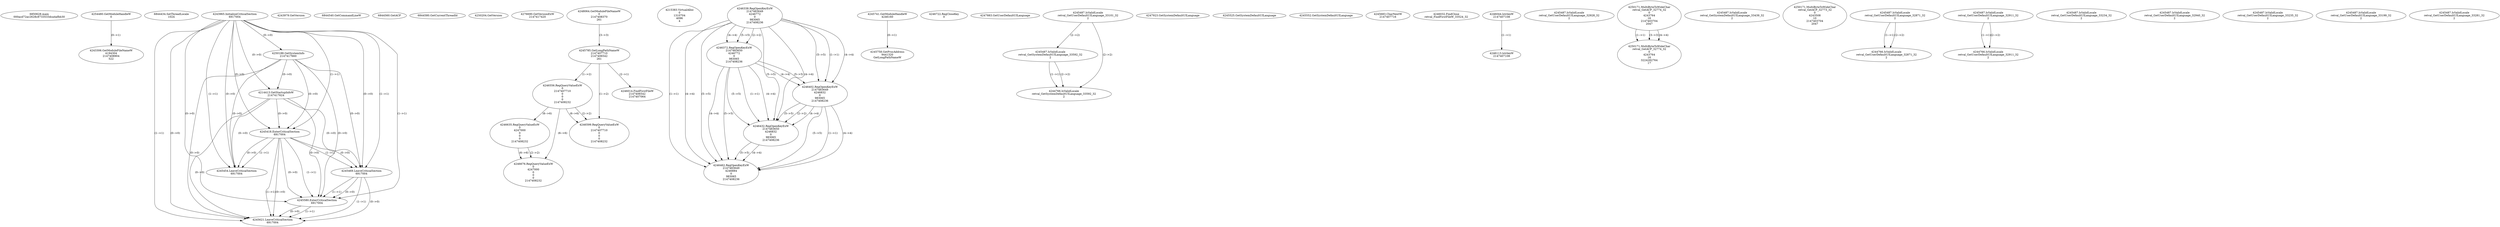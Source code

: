 // Global SCDG with merge call
digraph {
	0 [label="6850628.main
000acd72ac2628c8733533dca4afbb30"]
	1 [label="4254480.GetModuleHandleW
0"]
	2 [label="6844434.SetThreadLocale
1024"]
	3 [label="4243965.InitializeCriticalSection
6917004"]
	4 [label="4243979.GetVersion
"]
	5 [label="4250188.GetSystemInfo
2147417660"]
	3 -> 5 [label="(0-->0)"]
	6 [label="6844540.GetCommandLineW
"]
	7 [label="4214413.GetStartupInfoW
2147417624"]
	3 -> 7 [label="(0-->0)"]
	5 -> 7 [label="(0-->0)"]
	8 [label="6844560.GetACP
"]
	9 [label="6844580.GetCurrentThreadId
"]
	10 [label="4250204.GetVersion
"]
	11 [label="4276690.GetVersionExW
2147417420"]
	12 [label="4243306.GetModuleFileNameW
4194304
2147408904
522"]
	1 -> 12 [label="(0-->1)"]
	13 [label="4248064.GetModuleFileNameW
0
2147408370
261"]
	14 [label="4215383.VirtualAlloc
0
1310704
4096
4"]
	15 [label="4246338.RegOpenKeyExW
2147483649
4246772
0
983065
2147408236"]
	16 [label="4245741.GetModuleHandleW
4246160"]
	17 [label="4245758.GetProcAddress
9441320
GetLongPathNameW"]
	16 -> 17 [label="(0-->1)"]
	18 [label="4245785.GetLongPathNameW
2147407710
2147406542
261"]
	13 -> 18 [label="(3-->3)"]
	19 [label="4246556.RegQueryValueExW
0
2147407710
0
0
0
2147408232"]
	18 -> 19 [label="(1-->2)"]
	20 [label="4246599.RegQueryValueExW
0
2147407710
0
0
0
2147408232"]
	18 -> 20 [label="(1-->2)"]
	19 -> 20 [label="(2-->2)"]
	19 -> 20 [label="(6-->6)"]
	21 [label="4246722.RegCloseKey
0"]
	22 [label="4247883.GetUserDefaultUILanguage
"]
	23 [label="4245418.EnterCriticalSection
6917004"]
	3 -> 23 [label="(1-->1)"]
	3 -> 23 [label="(0-->0)"]
	5 -> 23 [label="(0-->0)"]
	7 -> 23 [label="(0-->0)"]
	24 [label="4245469.LeaveCriticalSection
6917004"]
	3 -> 24 [label="(1-->1)"]
	23 -> 24 [label="(1-->1)"]
	3 -> 24 [label="(0-->0)"]
	5 -> 24 [label="(0-->0)"]
	7 -> 24 [label="(0-->0)"]
	23 -> 24 [label="(0-->0)"]
	25 [label="4245487.IsValidLocale
retval_GetUserDefaultUILanguage_33101_32
2"]
	26 [label="4245580.EnterCriticalSection
6917004"]
	3 -> 26 [label="(1-->1)"]
	23 -> 26 [label="(1-->1)"]
	24 -> 26 [label="(1-->1)"]
	3 -> 26 [label="(0-->0)"]
	5 -> 26 [label="(0-->0)"]
	7 -> 26 [label="(0-->0)"]
	23 -> 26 [label="(0-->0)"]
	24 -> 26 [label="(0-->0)"]
	27 [label="4245621.LeaveCriticalSection
6917004"]
	3 -> 27 [label="(1-->1)"]
	23 -> 27 [label="(1-->1)"]
	24 -> 27 [label="(1-->1)"]
	26 -> 27 [label="(1-->1)"]
	3 -> 27 [label="(0-->0)"]
	5 -> 27 [label="(0-->0)"]
	7 -> 27 [label="(0-->0)"]
	23 -> 27 [label="(0-->0)"]
	24 -> 27 [label="(0-->0)"]
	26 -> 27 [label="(0-->0)"]
	28 [label="4247923.GetSystemDefaultUILanguage
"]
	29 [label="4245487.IsValidLocale
retval_GetSystemDefaultUILanguage_33592_32
2"]
	25 -> 29 [label="(2-->2)"]
	30 [label="4244766.IsValidLocale
retval_GetSystemDefaultUILanguage_33592_32
2"]
	29 -> 30 [label="(1-->1)"]
	25 -> 30 [label="(2-->2)"]
	29 -> 30 [label="(2-->2)"]
	31 [label="4245525.GetSystemDefaultUILanguage
"]
	32 [label="4245552.GetSystemDefaultUILanguage
"]
	33 [label="4246372.RegOpenKeyExW
2147483650
4246772
0
983065
2147408236"]
	15 -> 33 [label="(2-->2)"]
	15 -> 33 [label="(4-->4)"]
	15 -> 33 [label="(5-->5)"]
	34 [label="4246402.RegOpenKeyExW
2147483649
4246832
0
983065
2147408236"]
	15 -> 34 [label="(1-->1)"]
	15 -> 34 [label="(4-->4)"]
	33 -> 34 [label="(4-->4)"]
	15 -> 34 [label="(5-->5)"]
	33 -> 34 [label="(5-->5)"]
	35 [label="4245683.CharNextW
2147407716"]
	36 [label="4246014.FindFirstFileW
2147406542
2147407064"]
	18 -> 36 [label="(2-->1)"]
	37 [label="4246032.FindClose
retval_FindFirstFileW_33524_32"]
	38 [label="4246044.lstrlenW
2147407108"]
	39 [label="4246113.lstrlenW
2147407108"]
	38 -> 39 [label="(1-->1)"]
	40 [label="4246635.RegQueryValueExW
0
4247000
0
0
0
2147408232"]
	19 -> 40 [label="(6-->6)"]
	41 [label="4245454.LeaveCriticalSection
6917004"]
	3 -> 41 [label="(1-->1)"]
	23 -> 41 [label="(1-->1)"]
	3 -> 41 [label="(0-->0)"]
	5 -> 41 [label="(0-->0)"]
	7 -> 41 [label="(0-->0)"]
	23 -> 41 [label="(0-->0)"]
	42 [label="4245487.IsValidLocale
retval_GetUserDefaultUILanguage_32928_32
2"]
	43 [label="4250171.MultiByteToWideChar
retval_GetACP_32774_32
0
4243764
16
2147403704
2047"]
	44 [label="4250171.MultiByteToWideChar
retval_GetACP_32774_32
0
4243764
16
3224282764
17"]
	43 -> 44 [label="(1-->1)"]
	43 -> 44 [label="(3-->3)"]
	43 -> 44 [label="(4-->4)"]
	45 [label="4245487.IsValidLocale
retval_GetSystemDefaultUILanguage_33439_32
2"]
	46 [label="4250171.MultiByteToWideChar
retval_GetACP_32773_32
0
4243508
10
2147403704
2047"]
	47 [label="4245487.IsValidLocale
retval_GetUserDefaultUILanguage_32871_32
2"]
	48 [label="4245487.IsValidLocale
retval_GetUserDefaultUILanguage_32911_32
2"]
	49 [label="4244766.IsValidLocale
retval_GetUserDefaultUILanguage_32871_32
2"]
	47 -> 49 [label="(1-->1)"]
	47 -> 49 [label="(2-->2)"]
	50 [label="4245487.IsValidLocale
retval_GetUserDefaultUILanguage_33234_32
2"]
	51 [label="4246676.RegQueryValueExW
0
4247000
0
0
0
2147408232"]
	40 -> 51 [label="(2-->2)"]
	19 -> 51 [label="(6-->6)"]
	40 -> 51 [label="(6-->6)"]
	52 [label="4245487.IsValidLocale
retval_GetUserDefaultUILanguage_32940_32
2"]
	53 [label="4245487.IsValidLocale
retval_GetUserDefaultUILanguage_33235_32
2"]
	54 [label="4246432.RegOpenKeyExW
2147483650
4246832
0
983065
2147408236"]
	33 -> 54 [label="(1-->1)"]
	34 -> 54 [label="(2-->2)"]
	15 -> 54 [label="(4-->4)"]
	33 -> 54 [label="(4-->4)"]
	34 -> 54 [label="(4-->4)"]
	15 -> 54 [label="(5-->5)"]
	33 -> 54 [label="(5-->5)"]
	34 -> 54 [label="(5-->5)"]
	55 [label="4246462.RegOpenKeyExW
2147483649
4246884
0
983065
2147408236"]
	15 -> 55 [label="(1-->1)"]
	34 -> 55 [label="(1-->1)"]
	15 -> 55 [label="(4-->4)"]
	33 -> 55 [label="(4-->4)"]
	34 -> 55 [label="(4-->4)"]
	54 -> 55 [label="(4-->4)"]
	15 -> 55 [label="(5-->5)"]
	33 -> 55 [label="(5-->5)"]
	34 -> 55 [label="(5-->5)"]
	54 -> 55 [label="(5-->5)"]
	56 [label="4245487.IsValidLocale
retval_GetUserDefaultUILanguage_33199_32
2"]
	57 [label="4244766.IsValidLocale
retval_GetUserDefaultUILanguage_32911_32
2"]
	48 -> 57 [label="(1-->1)"]
	48 -> 57 [label="(2-->2)"]
	58 [label="4245487.IsValidLocale
retval_GetUserDefaultUILanguage_33281_32
2"]
}
